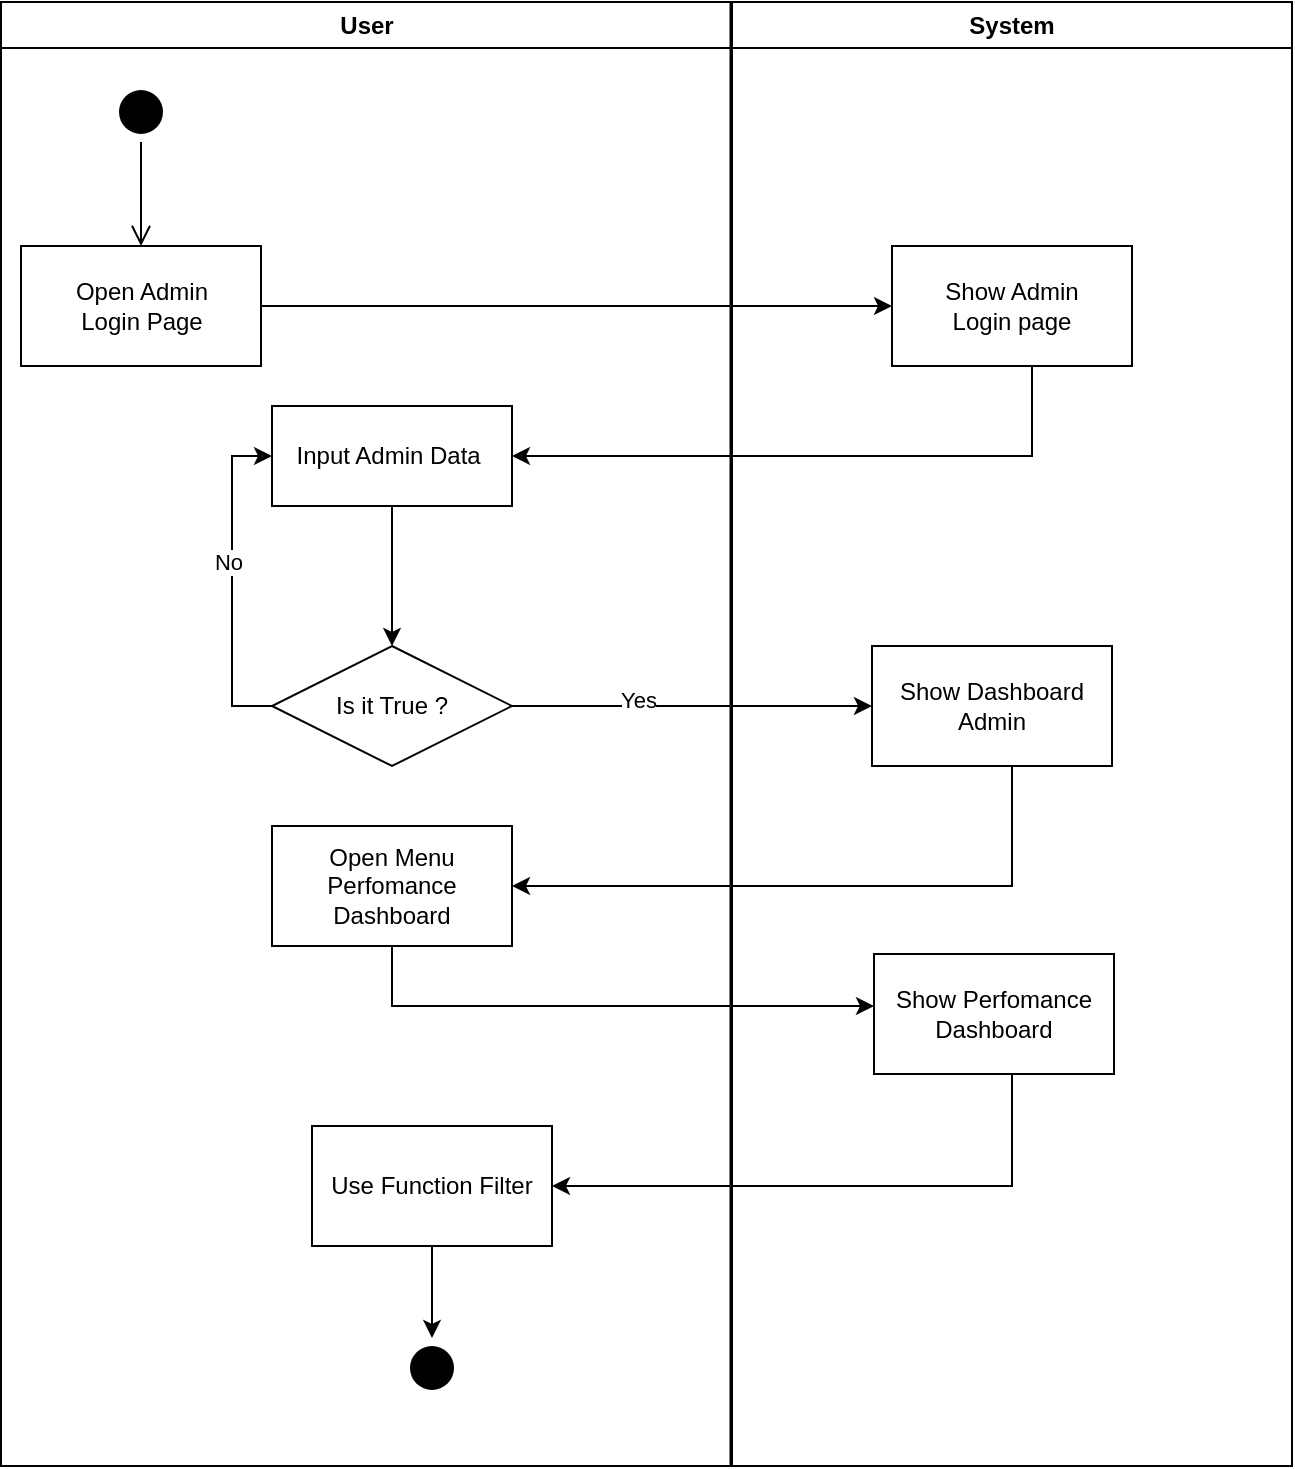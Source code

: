 <mxfile version="15.1.0" type="device"><diagram name="Page-1" id="e7e014a7-5840-1c2e-5031-d8a46d1fe8dd"><mxGraphModel dx="918" dy="446" grid="1" gridSize="10" guides="1" tooltips="1" connect="1" arrows="1" fold="1" page="1" pageScale="1" pageWidth="1169" pageHeight="826" background="none" math="0" shadow="0"><root><mxCell id="0"/><mxCell id="1" parent="0"/><mxCell id="2" value="User" style="swimlane;whiteSpace=wrap" parent="1" vertex="1"><mxGeometry x="164.5" y="128" width="364.75" height="732" as="geometry"><mxRectangle x="164.5" y="128" width="60" height="23" as="alternateBounds"/></mxGeometry></mxCell><mxCell id="5" value="" style="ellipse;shape=startState;fillColor=#000000;strokeColor=none;" parent="2" vertex="1"><mxGeometry x="55" y="40" width="30" height="30" as="geometry"/></mxCell><mxCell id="6" value="" style="edgeStyle=elbowEdgeStyle;elbow=horizontal;verticalAlign=bottom;endArrow=open;endSize=8;endFill=1;rounded=0;entryX=0.5;entryY=0;entryDx=0;entryDy=0;" parent="2" source="5" target="G1C8aFTnt8O2H76baVbW-44" edge="1"><mxGeometry x="100" y="40" as="geometry"><mxPoint x="115" y="112" as="targetPoint"/></mxGeometry></mxCell><mxCell id="G1C8aFTnt8O2H76baVbW-44" value="Open Admin&lt;br&gt;Login Page" style="whiteSpace=wrap;html=1;rounded=0;" vertex="1" parent="2"><mxGeometry x="10" y="122" width="120" height="60" as="geometry"/></mxCell><mxCell id="G1C8aFTnt8O2H76baVbW-55" value="" style="edgeStyle=orthogonalEdgeStyle;rounded=0;orthogonalLoop=1;jettySize=auto;html=1;strokeColor=#000000;" edge="1" parent="2" source="G1C8aFTnt8O2H76baVbW-52" target="G1C8aFTnt8O2H76baVbW-54"><mxGeometry relative="1" as="geometry"/></mxCell><mxCell id="G1C8aFTnt8O2H76baVbW-52" value="Input Admin Data&amp;nbsp;" style="whiteSpace=wrap;html=1;rounded=0;" vertex="1" parent="2"><mxGeometry x="135.5" y="202" width="120" height="50" as="geometry"/></mxCell><mxCell id="G1C8aFTnt8O2H76baVbW-57" style="edgeStyle=orthogonalEdgeStyle;rounded=0;orthogonalLoop=1;jettySize=auto;html=1;exitX=0;exitY=0.5;exitDx=0;exitDy=0;entryX=0;entryY=0.5;entryDx=0;entryDy=0;strokeColor=#000000;" edge="1" parent="2" source="G1C8aFTnt8O2H76baVbW-54" target="G1C8aFTnt8O2H76baVbW-52"><mxGeometry relative="1" as="geometry"/></mxCell><mxCell id="G1C8aFTnt8O2H76baVbW-58" value="No" style="edgeLabel;html=1;align=center;verticalAlign=middle;resizable=0;points=[];" vertex="1" connectable="0" parent="G1C8aFTnt8O2H76baVbW-57"><mxGeometry x="0.12" y="2" relative="1" as="geometry"><mxPoint as="offset"/></mxGeometry></mxCell><mxCell id="G1C8aFTnt8O2H76baVbW-54" value="Is it True ?" style="rhombus;whiteSpace=wrap;html=1;rounded=0;" vertex="1" parent="2"><mxGeometry x="135.5" y="322" width="120" height="60" as="geometry"/></mxCell><mxCell id="G1C8aFTnt8O2H76baVbW-65" value="Open Menu Perfomance Dashboard" style="whiteSpace=wrap;html=1;rounded=0;" vertex="1" parent="2"><mxGeometry x="135.5" y="412" width="120" height="60" as="geometry"/></mxCell><mxCell id="G1C8aFTnt8O2H76baVbW-72" style="edgeStyle=orthogonalEdgeStyle;rounded=0;orthogonalLoop=1;jettySize=auto;html=1;strokeColor=#000000;" edge="1" parent="2" source="G1C8aFTnt8O2H76baVbW-69" target="G1C8aFTnt8O2H76baVbW-71"><mxGeometry relative="1" as="geometry"/></mxCell><mxCell id="G1C8aFTnt8O2H76baVbW-69" value="Use Function Filter" style="whiteSpace=wrap;html=1;rounded=0;" vertex="1" parent="2"><mxGeometry x="155.5" y="562" width="120" height="60" as="geometry"/></mxCell><mxCell id="G1C8aFTnt8O2H76baVbW-71" value="" style="ellipse;shape=startState;fillColor=#000000;strokeColor=none;" vertex="1" parent="2"><mxGeometry x="200.5" y="668" width="30" height="30" as="geometry"/></mxCell><mxCell id="3" value="System" style="swimlane;whiteSpace=wrap" parent="1" vertex="1"><mxGeometry x="530" y="128" width="280" height="732" as="geometry"/></mxCell><mxCell id="G1C8aFTnt8O2H76baVbW-48" value="Show Admin&lt;br&gt;Login page" style="whiteSpace=wrap;html=1;rounded=0;" vertex="1" parent="3"><mxGeometry x="80" y="122" width="120" height="60" as="geometry"/></mxCell><mxCell id="G1C8aFTnt8O2H76baVbW-61" value="Show Dashboard Admin" style="whiteSpace=wrap;html=1;rounded=0;" vertex="1" parent="3"><mxGeometry x="70" y="322" width="120" height="60" as="geometry"/></mxCell><mxCell id="G1C8aFTnt8O2H76baVbW-67" value="Show Perfomance Dashboard" style="whiteSpace=wrap;html=1;rounded=0;" vertex="1" parent="3"><mxGeometry x="71" y="476" width="120" height="60" as="geometry"/></mxCell><mxCell id="G1C8aFTnt8O2H76baVbW-49" value="" style="edgeStyle=orthogonalEdgeStyle;rounded=0;orthogonalLoop=1;jettySize=auto;html=1;strokeColor=#000000;" edge="1" parent="1" source="G1C8aFTnt8O2H76baVbW-44" target="G1C8aFTnt8O2H76baVbW-48"><mxGeometry relative="1" as="geometry"/></mxCell><mxCell id="G1C8aFTnt8O2H76baVbW-62" value="" style="edgeStyle=orthogonalEdgeStyle;rounded=0;orthogonalLoop=1;jettySize=auto;html=1;strokeColor=#000000;" edge="1" parent="1" source="G1C8aFTnt8O2H76baVbW-54" target="G1C8aFTnt8O2H76baVbW-61"><mxGeometry relative="1" as="geometry"/></mxCell><mxCell id="G1C8aFTnt8O2H76baVbW-63" value="Yes" style="edgeLabel;html=1;align=center;verticalAlign=middle;resizable=0;points=[];" vertex="1" connectable="0" parent="G1C8aFTnt8O2H76baVbW-62"><mxGeometry x="-0.308" y="3" relative="1" as="geometry"><mxPoint as="offset"/></mxGeometry></mxCell><mxCell id="G1C8aFTnt8O2H76baVbW-64" style="edgeStyle=orthogonalEdgeStyle;rounded=0;orthogonalLoop=1;jettySize=auto;html=1;strokeColor=#000000;entryX=1;entryY=0.5;entryDx=0;entryDy=0;" edge="1" parent="1" source="G1C8aFTnt8O2H76baVbW-48" target="G1C8aFTnt8O2H76baVbW-52"><mxGeometry relative="1" as="geometry"><mxPoint x="620" y="380" as="targetPoint"/><Array as="points"><mxPoint x="680" y="355"/></Array></mxGeometry></mxCell><mxCell id="G1C8aFTnt8O2H76baVbW-66" value="" style="edgeStyle=orthogonalEdgeStyle;rounded=0;orthogonalLoop=1;jettySize=auto;html=1;strokeColor=#000000;" edge="1" parent="1" source="G1C8aFTnt8O2H76baVbW-61" target="G1C8aFTnt8O2H76baVbW-65"><mxGeometry relative="1" as="geometry"><Array as="points"><mxPoint x="670" y="570"/></Array></mxGeometry></mxCell><mxCell id="G1C8aFTnt8O2H76baVbW-68" value="" style="edgeStyle=orthogonalEdgeStyle;rounded=0;orthogonalLoop=1;jettySize=auto;html=1;strokeColor=#000000;" edge="1" parent="1" source="G1C8aFTnt8O2H76baVbW-65" target="G1C8aFTnt8O2H76baVbW-67"><mxGeometry relative="1" as="geometry"><Array as="points"><mxPoint x="360" y="630"/></Array></mxGeometry></mxCell><mxCell id="G1C8aFTnt8O2H76baVbW-70" value="" style="edgeStyle=orthogonalEdgeStyle;rounded=0;orthogonalLoop=1;jettySize=auto;html=1;strokeColor=#000000;entryX=1;entryY=0.5;entryDx=0;entryDy=0;" edge="1" parent="1" source="G1C8aFTnt8O2H76baVbW-67" target="G1C8aFTnt8O2H76baVbW-69"><mxGeometry relative="1" as="geometry"><Array as="points"><mxPoint x="670" y="720"/></Array></mxGeometry></mxCell></root></mxGraphModel></diagram></mxfile>